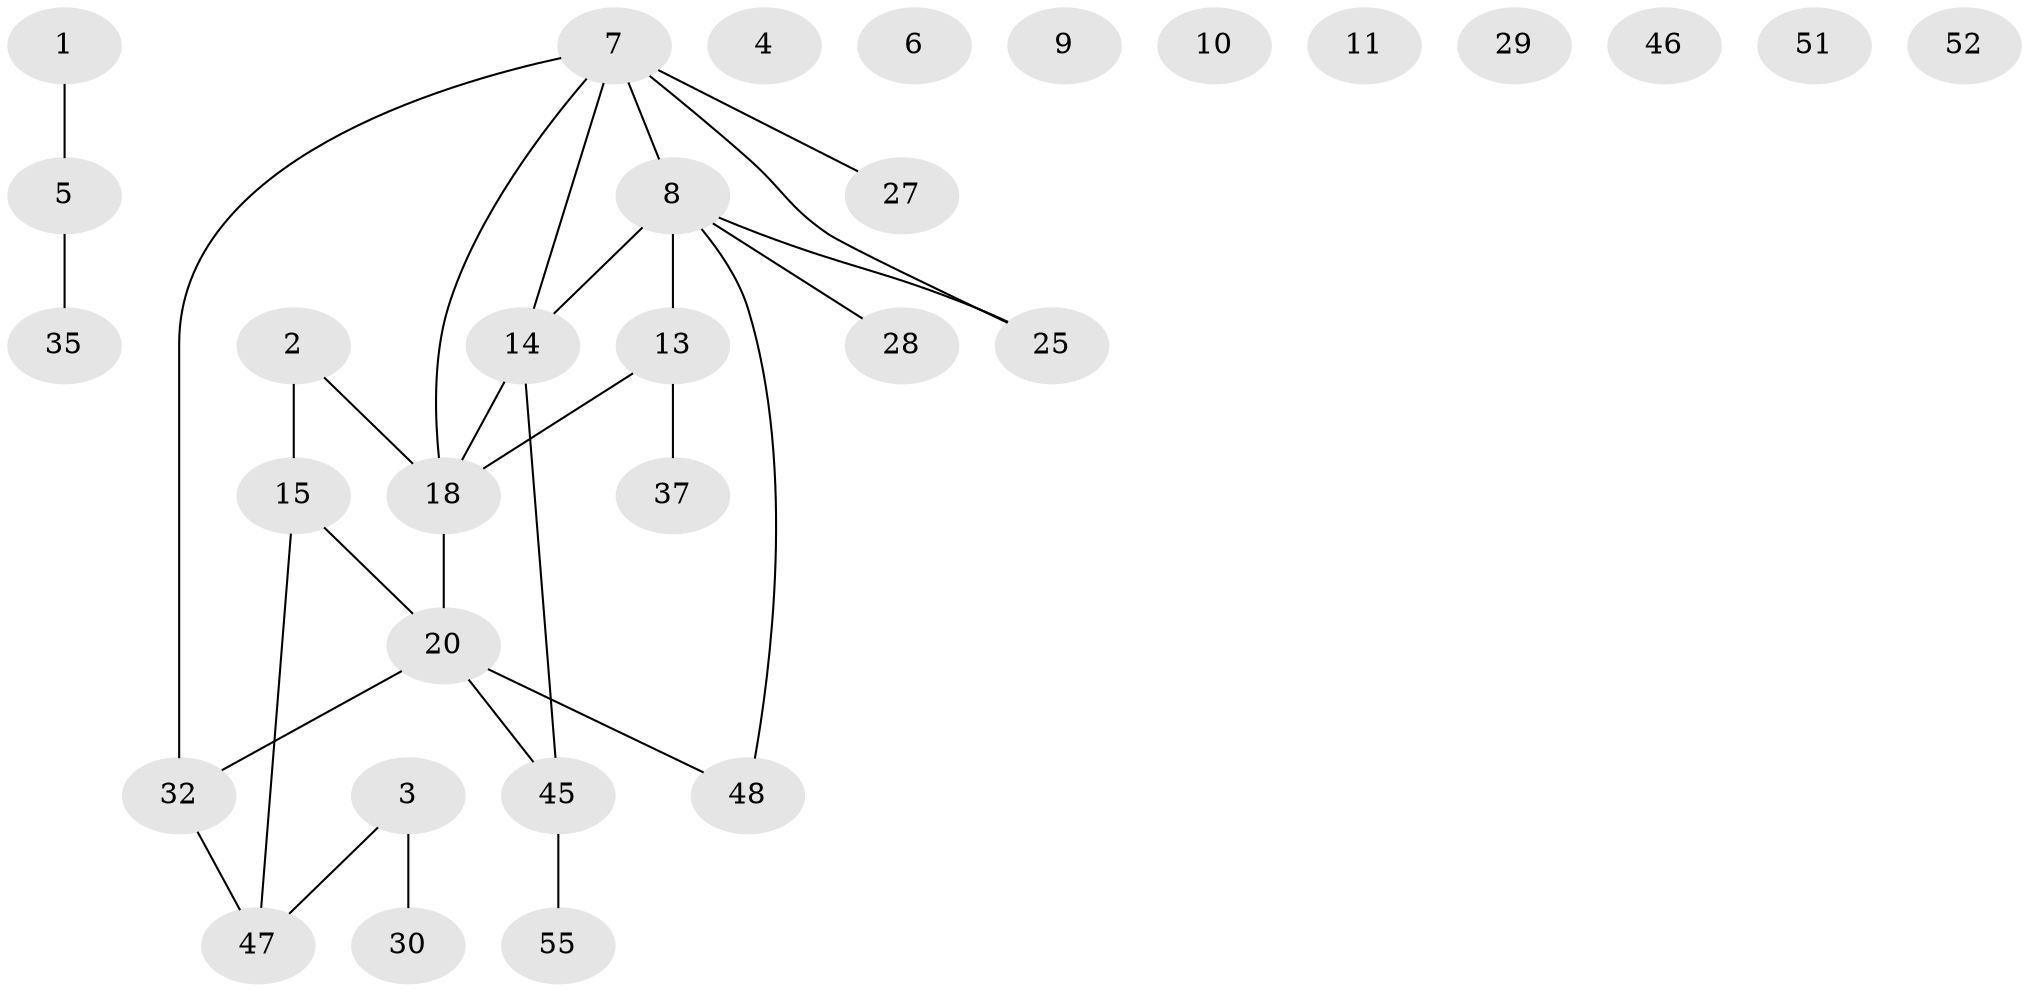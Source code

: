 // original degree distribution, {1: 0.2857142857142857, 3: 0.25, 0: 0.14285714285714285, 4: 0.07142857142857142, 2: 0.21428571428571427, 5: 0.03571428571428571}
// Generated by graph-tools (version 1.1) at 2025/13/03/09/25 04:13:08]
// undirected, 31 vertices, 29 edges
graph export_dot {
graph [start="1"]
  node [color=gray90,style=filled];
  1 [super="+41"];
  2 [super="+21"];
  3 [super="+36"];
  4 [super="+34"];
  5 [super="+19+39"];
  6;
  7 [super="+12+16+49+56"];
  8 [super="+17+22+40"];
  9;
  10;
  11;
  13 [super="+23+33+44"];
  14 [super="+43+50"];
  15 [super="+31"];
  18 [super="+24+26"];
  20 [super="+38+42"];
  25;
  27;
  28;
  29;
  30;
  32 [super="+53"];
  35;
  37;
  45 [super="+54"];
  46;
  47;
  48;
  51;
  52;
  55;
  1 -- 5;
  2 -- 15;
  2 -- 18;
  3 -- 30;
  3 -- 47;
  5 -- 35;
  7 -- 18;
  7 -- 14;
  7 -- 25;
  7 -- 27;
  7 -- 8;
  7 -- 32;
  8 -- 48;
  8 -- 25;
  8 -- 28;
  8 -- 13;
  8 -- 14;
  13 -- 37;
  13 -- 18;
  14 -- 18;
  14 -- 45;
  15 -- 47;
  15 -- 20;
  18 -- 20;
  20 -- 48;
  20 -- 32;
  20 -- 45;
  32 -- 47;
  45 -- 55;
}
